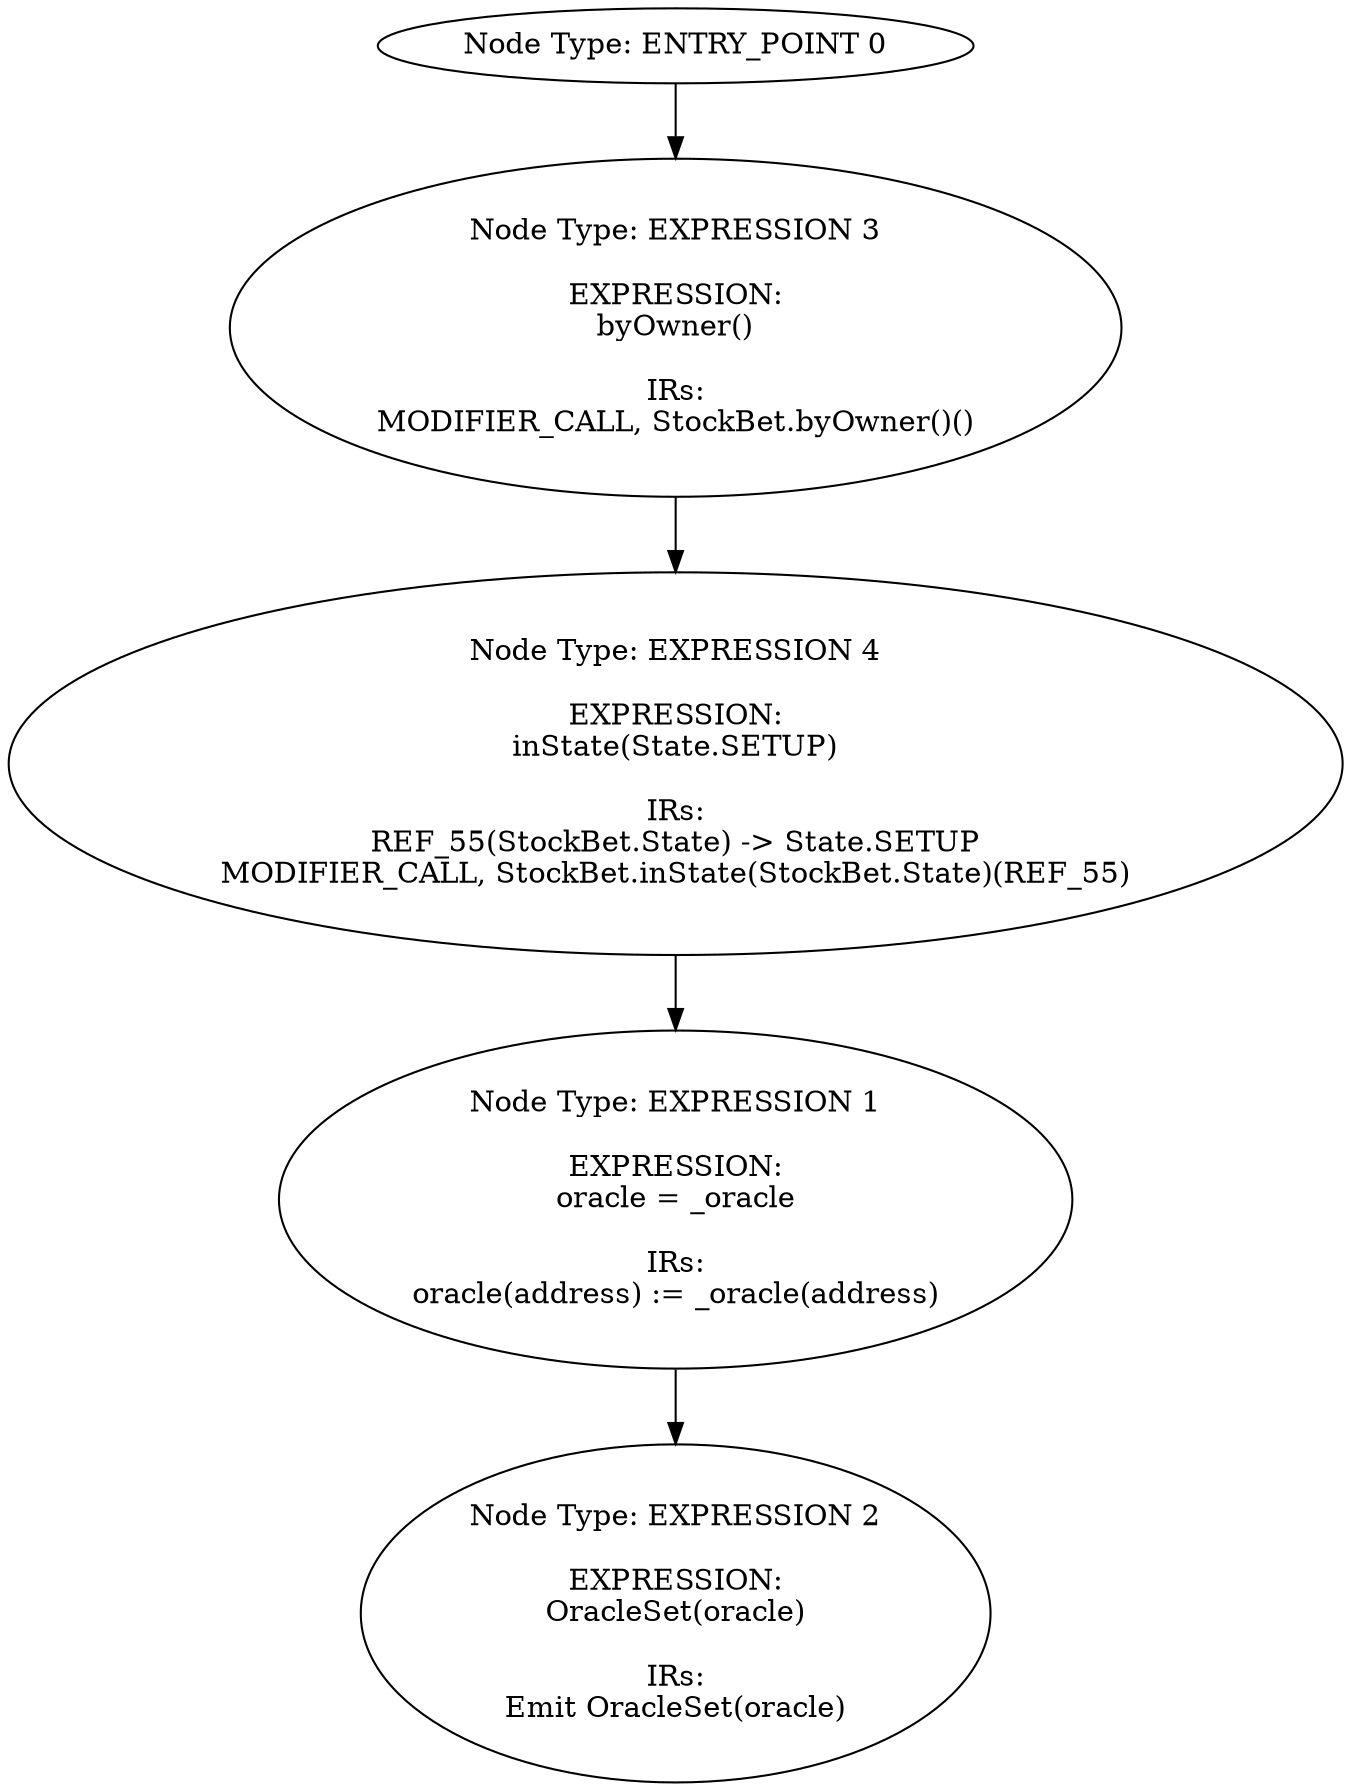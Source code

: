 digraph{
0[label="Node Type: ENTRY_POINT 0
"];
0->3;
1[label="Node Type: EXPRESSION 1

EXPRESSION:
oracle = _oracle

IRs:
oracle(address) := _oracle(address)"];
1->2;
2[label="Node Type: EXPRESSION 2

EXPRESSION:
OracleSet(oracle)

IRs:
Emit OracleSet(oracle)"];
3[label="Node Type: EXPRESSION 3

EXPRESSION:
byOwner()

IRs:
MODIFIER_CALL, StockBet.byOwner()()"];
3->4;
4[label="Node Type: EXPRESSION 4

EXPRESSION:
inState(State.SETUP)

IRs:
REF_55(StockBet.State) -> State.SETUP
MODIFIER_CALL, StockBet.inState(StockBet.State)(REF_55)"];
4->1;
}
